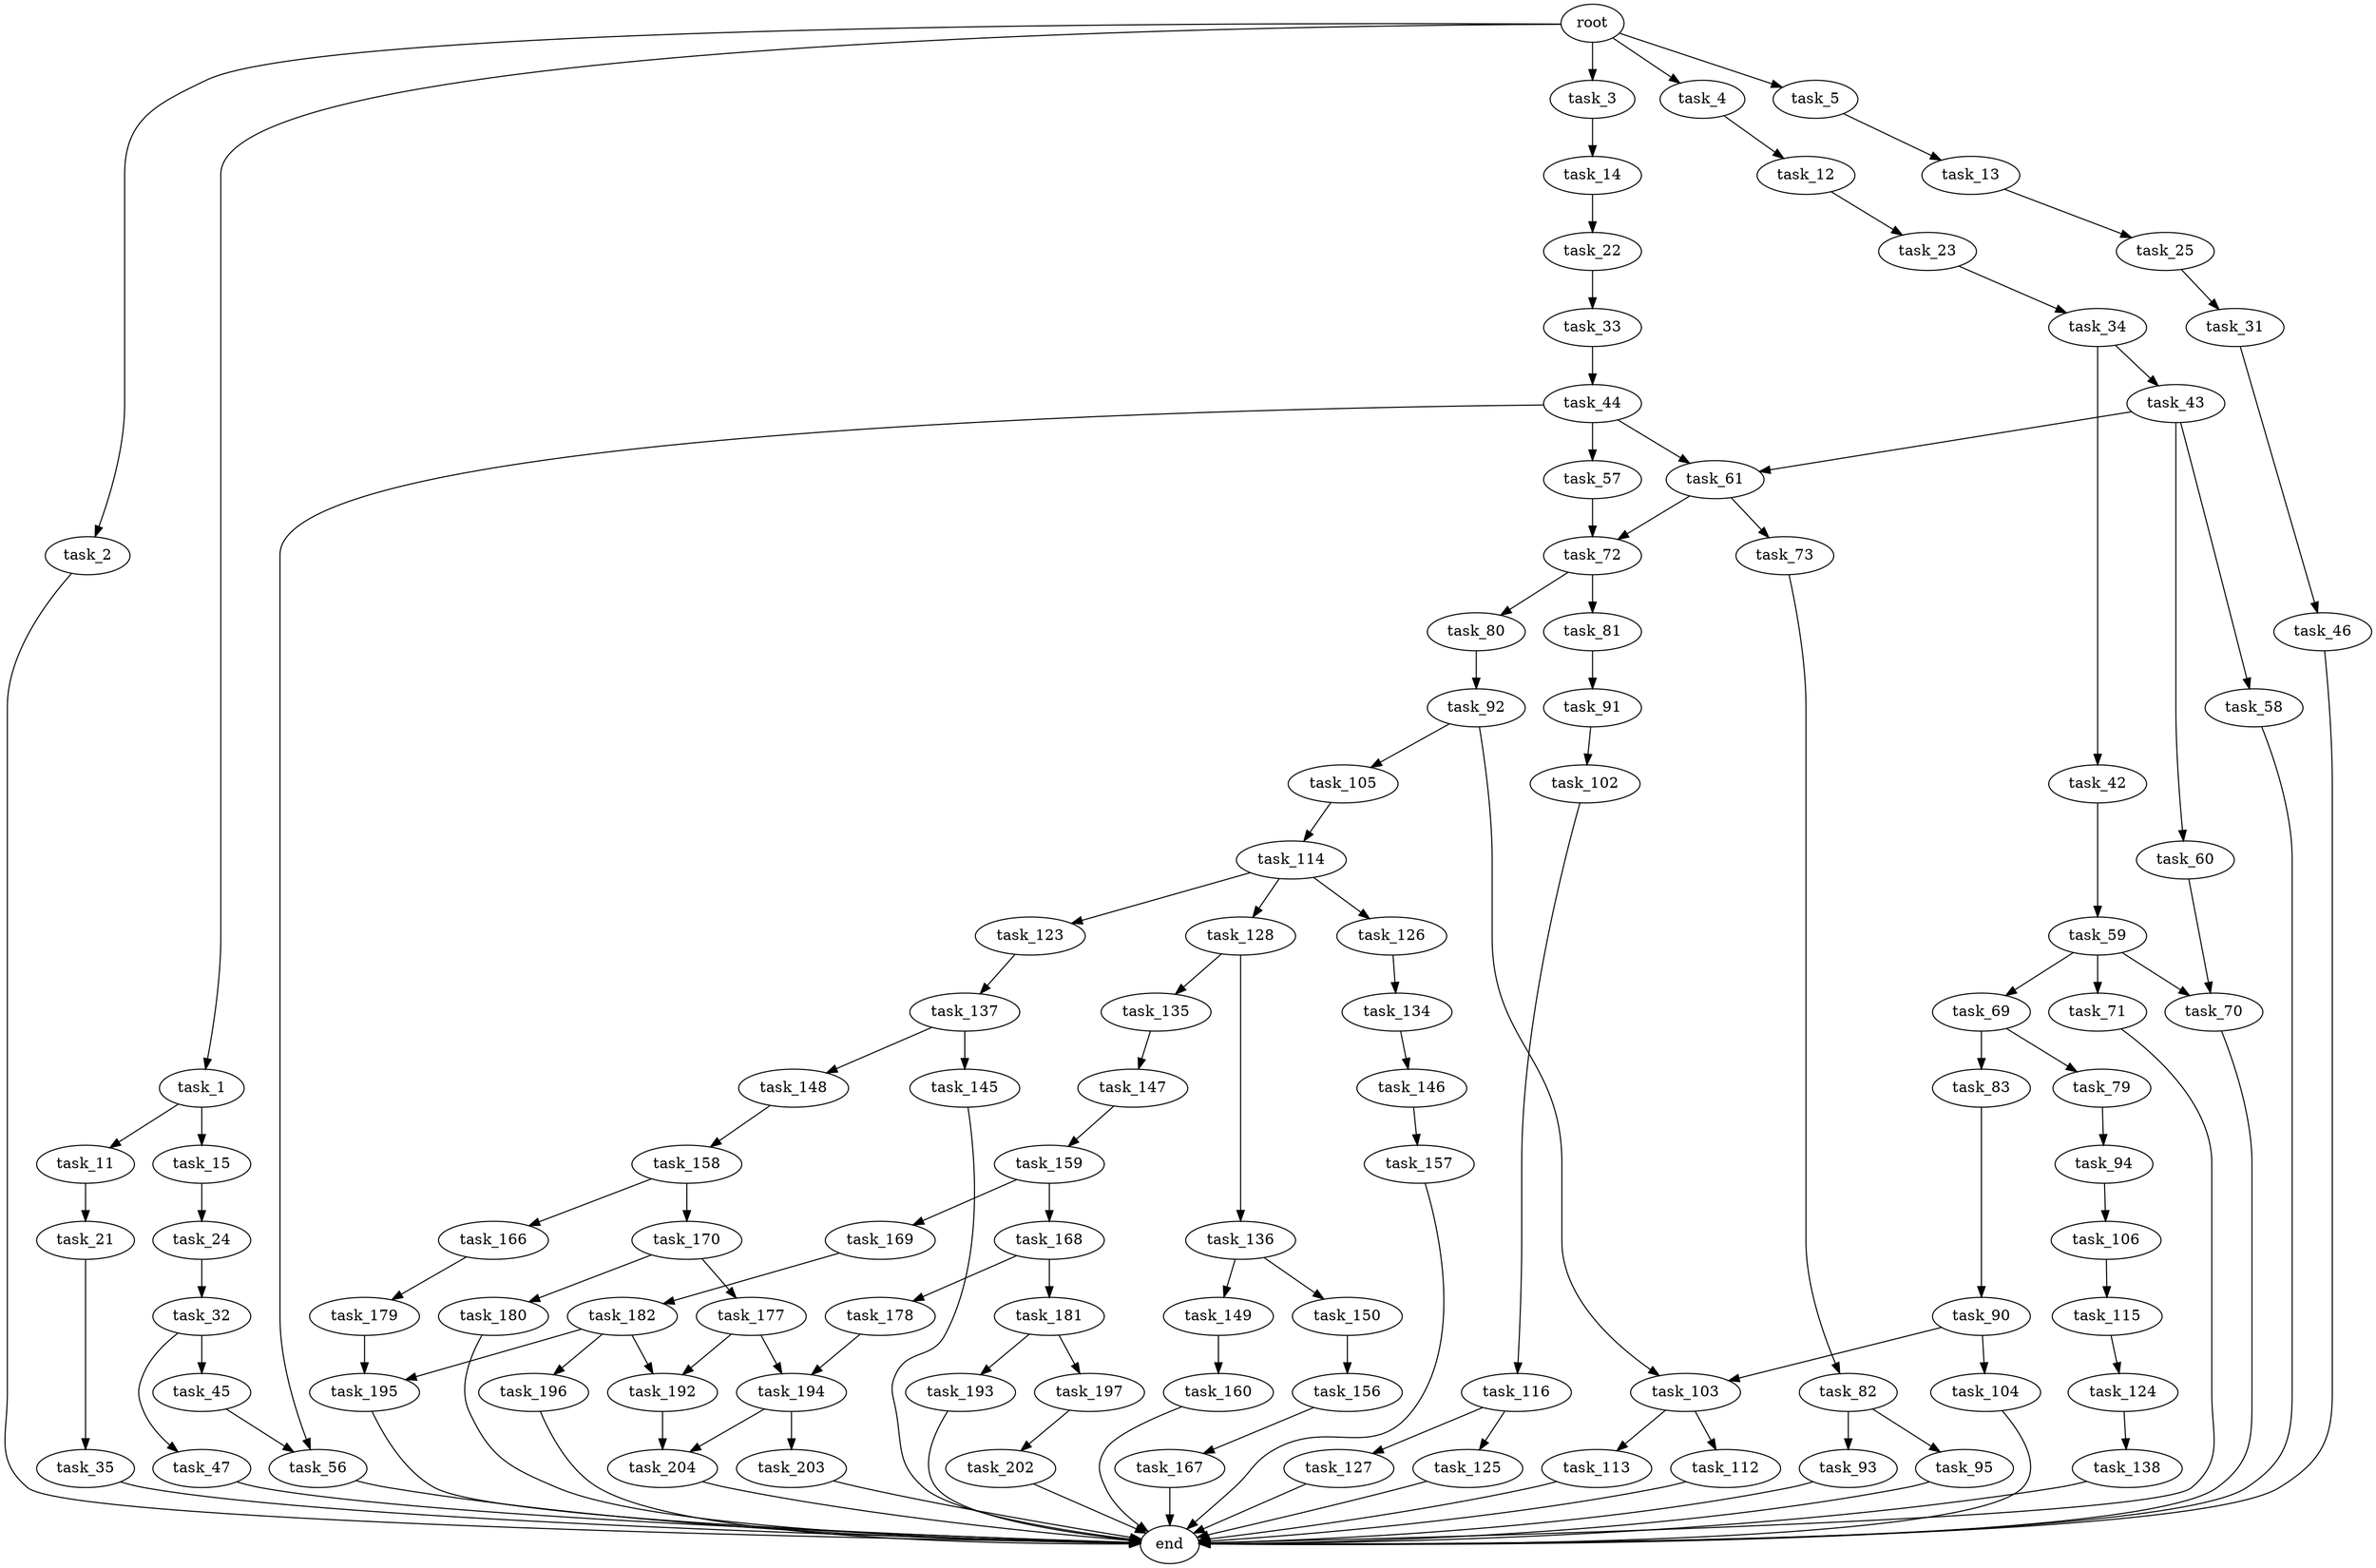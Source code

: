 digraph G {
  root [size="0.000000"];
  task_1 [size="30910713144.000000"];
  task_2 [size="1073741824000.000000"];
  task_3 [size="68719476736.000000"];
  task_4 [size="68719476736.000000"];
  task_5 [size="396356248756.000000"];
  task_11 [size="1585278118.000000"];
  task_15 [size="231928233984.000000"];
  end [size="0.000000"];
  task_14 [size="4554339432.000000"];
  task_12 [size="28991029248.000000"];
  task_13 [size="3544692175.000000"];
  task_21 [size="368293445632.000000"];
  task_23 [size="231928233984.000000"];
  task_25 [size="549755813888.000000"];
  task_22 [size="17188445428.000000"];
  task_24 [size="12024141484.000000"];
  task_35 [size="33166974230.000000"];
  task_33 [size="270333254832.000000"];
  task_34 [size="43058221608.000000"];
  task_32 [size="297773693517.000000"];
  task_31 [size="38393551225.000000"];
  task_46 [size="9348560842.000000"];
  task_45 [size="21133627302.000000"];
  task_47 [size="782757789696.000000"];
  task_44 [size="12076263173.000000"];
  task_42 [size="8589934592.000000"];
  task_43 [size="368293445632.000000"];
  task_59 [size="26136027214.000000"];
  task_58 [size="8589934592.000000"];
  task_60 [size="199011467149.000000"];
  task_61 [size="1073741824000.000000"];
  task_56 [size="826479124120.000000"];
  task_57 [size="365694728410.000000"];
  task_72 [size="28991029248.000000"];
  task_69 [size="11858614870.000000"];
  task_70 [size="1529116505.000000"];
  task_71 [size="68719476736.000000"];
  task_73 [size="134217728000.000000"];
  task_79 [size="567452890610.000000"];
  task_83 [size="1038868862483.000000"];
  task_80 [size="368293445632.000000"];
  task_81 [size="1073741824000.000000"];
  task_82 [size="782757789696.000000"];
  task_94 [size="43791224135.000000"];
  task_92 [size="41629089430.000000"];
  task_91 [size="28991029248.000000"];
  task_93 [size="1260769356990.000000"];
  task_95 [size="68719476736.000000"];
  task_90 [size="1910431447.000000"];
  task_103 [size="134217728000.000000"];
  task_104 [size="995312958760.000000"];
  task_102 [size="28991029248.000000"];
  task_105 [size="782757789696.000000"];
  task_106 [size="17604067380.000000"];
  task_116 [size="197056197684.000000"];
  task_112 [size="42018753956.000000"];
  task_113 [size="68719476736.000000"];
  task_114 [size="996910980.000000"];
  task_115 [size="192882620388.000000"];
  task_123 [size="810170684039.000000"];
  task_126 [size="31630666372.000000"];
  task_128 [size="46724622360.000000"];
  task_124 [size="134217728000.000000"];
  task_125 [size="26933005341.000000"];
  task_127 [size="1073741824000.000000"];
  task_137 [size="28991029248.000000"];
  task_138 [size="134217728000.000000"];
  task_134 [size="47236543090.000000"];
  task_135 [size="31906992278.000000"];
  task_136 [size="13768100437.000000"];
  task_146 [size="28991029248.000000"];
  task_147 [size="16710793866.000000"];
  task_149 [size="28991029248.000000"];
  task_150 [size="1073741824000.000000"];
  task_145 [size="231928233984.000000"];
  task_148 [size="782757789696.000000"];
  task_157 [size="900679692638.000000"];
  task_159 [size="43515114360.000000"];
  task_158 [size="231928233984.000000"];
  task_160 [size="34595585749.000000"];
  task_156 [size="7472490355.000000"];
  task_167 [size="12619579942.000000"];
  task_166 [size="588301049490.000000"];
  task_170 [size="99668736650.000000"];
  task_168 [size="43281691690.000000"];
  task_169 [size="832932351612.000000"];
  task_179 [size="8589934592.000000"];
  task_178 [size="28991029248.000000"];
  task_181 [size="11046622334.000000"];
  task_182 [size="368293445632.000000"];
  task_177 [size="213281599138.000000"];
  task_180 [size="68719476736.000000"];
  task_192 [size="68719476736.000000"];
  task_194 [size="8589934592.000000"];
  task_195 [size="14964106663.000000"];
  task_193 [size="24326061094.000000"];
  task_197 [size="68719476736.000000"];
  task_196 [size="99794921964.000000"];
  task_204 [size="1517596692.000000"];
  task_203 [size="134217728000.000000"];
  task_202 [size="7859831988.000000"];

  root -> task_1 [size="1.000000"];
  root -> task_2 [size="1.000000"];
  root -> task_3 [size="1.000000"];
  root -> task_4 [size="1.000000"];
  root -> task_5 [size="1.000000"];
  task_1 -> task_11 [size="838860800.000000"];
  task_1 -> task_15 [size="838860800.000000"];
  task_2 -> end [size="1.000000"];
  task_3 -> task_14 [size="134217728.000000"];
  task_4 -> task_12 [size="134217728.000000"];
  task_5 -> task_13 [size="536870912.000000"];
  task_11 -> task_21 [size="134217728.000000"];
  task_15 -> task_24 [size="301989888.000000"];
  task_14 -> task_22 [size="75497472.000000"];
  task_12 -> task_23 [size="75497472.000000"];
  task_13 -> task_25 [size="301989888.000000"];
  task_21 -> task_35 [size="411041792.000000"];
  task_23 -> task_34 [size="301989888.000000"];
  task_25 -> task_31 [size="536870912.000000"];
  task_22 -> task_33 [size="838860800.000000"];
  task_24 -> task_32 [size="838860800.000000"];
  task_35 -> end [size="1.000000"];
  task_33 -> task_44 [size="209715200.000000"];
  task_34 -> task_42 [size="134217728.000000"];
  task_34 -> task_43 [size="134217728.000000"];
  task_32 -> task_45 [size="411041792.000000"];
  task_32 -> task_47 [size="411041792.000000"];
  task_31 -> task_46 [size="838860800.000000"];
  task_46 -> end [size="1.000000"];
  task_45 -> task_56 [size="536870912.000000"];
  task_47 -> end [size="1.000000"];
  task_44 -> task_56 [size="411041792.000000"];
  task_44 -> task_57 [size="411041792.000000"];
  task_44 -> task_61 [size="411041792.000000"];
  task_42 -> task_59 [size="33554432.000000"];
  task_43 -> task_58 [size="411041792.000000"];
  task_43 -> task_60 [size="411041792.000000"];
  task_43 -> task_61 [size="411041792.000000"];
  task_59 -> task_69 [size="411041792.000000"];
  task_59 -> task_70 [size="411041792.000000"];
  task_59 -> task_71 [size="411041792.000000"];
  task_58 -> end [size="1.000000"];
  task_60 -> task_70 [size="209715200.000000"];
  task_61 -> task_72 [size="838860800.000000"];
  task_61 -> task_73 [size="838860800.000000"];
  task_56 -> end [size="1.000000"];
  task_57 -> task_72 [size="411041792.000000"];
  task_72 -> task_80 [size="75497472.000000"];
  task_72 -> task_81 [size="75497472.000000"];
  task_69 -> task_79 [size="209715200.000000"];
  task_69 -> task_83 [size="209715200.000000"];
  task_70 -> end [size="1.000000"];
  task_71 -> end [size="1.000000"];
  task_73 -> task_82 [size="209715200.000000"];
  task_79 -> task_94 [size="838860800.000000"];
  task_83 -> task_90 [size="679477248.000000"];
  task_80 -> task_92 [size="411041792.000000"];
  task_81 -> task_91 [size="838860800.000000"];
  task_82 -> task_93 [size="679477248.000000"];
  task_82 -> task_95 [size="679477248.000000"];
  task_94 -> task_106 [size="75497472.000000"];
  task_92 -> task_103 [size="33554432.000000"];
  task_92 -> task_105 [size="33554432.000000"];
  task_91 -> task_102 [size="75497472.000000"];
  task_93 -> end [size="1.000000"];
  task_95 -> end [size="1.000000"];
  task_90 -> task_103 [size="134217728.000000"];
  task_90 -> task_104 [size="134217728.000000"];
  task_103 -> task_112 [size="209715200.000000"];
  task_103 -> task_113 [size="209715200.000000"];
  task_104 -> end [size="1.000000"];
  task_102 -> task_116 [size="75497472.000000"];
  task_105 -> task_114 [size="679477248.000000"];
  task_106 -> task_115 [size="411041792.000000"];
  task_116 -> task_125 [size="209715200.000000"];
  task_116 -> task_127 [size="209715200.000000"];
  task_112 -> end [size="1.000000"];
  task_113 -> end [size="1.000000"];
  task_114 -> task_123 [size="33554432.000000"];
  task_114 -> task_126 [size="33554432.000000"];
  task_114 -> task_128 [size="33554432.000000"];
  task_115 -> task_124 [size="134217728.000000"];
  task_123 -> task_137 [size="838860800.000000"];
  task_126 -> task_134 [size="536870912.000000"];
  task_128 -> task_135 [size="134217728.000000"];
  task_128 -> task_136 [size="134217728.000000"];
  task_124 -> task_138 [size="209715200.000000"];
  task_125 -> end [size="1.000000"];
  task_127 -> end [size="1.000000"];
  task_137 -> task_145 [size="75497472.000000"];
  task_137 -> task_148 [size="75497472.000000"];
  task_138 -> end [size="1.000000"];
  task_134 -> task_146 [size="33554432.000000"];
  task_135 -> task_147 [size="838860800.000000"];
  task_136 -> task_149 [size="411041792.000000"];
  task_136 -> task_150 [size="411041792.000000"];
  task_146 -> task_157 [size="75497472.000000"];
  task_147 -> task_159 [size="536870912.000000"];
  task_149 -> task_160 [size="75497472.000000"];
  task_150 -> task_156 [size="838860800.000000"];
  task_145 -> end [size="1.000000"];
  task_148 -> task_158 [size="679477248.000000"];
  task_157 -> end [size="1.000000"];
  task_159 -> task_168 [size="33554432.000000"];
  task_159 -> task_169 [size="33554432.000000"];
  task_158 -> task_166 [size="301989888.000000"];
  task_158 -> task_170 [size="301989888.000000"];
  task_160 -> end [size="1.000000"];
  task_156 -> task_167 [size="411041792.000000"];
  task_167 -> end [size="1.000000"];
  task_166 -> task_179 [size="411041792.000000"];
  task_170 -> task_177 [size="301989888.000000"];
  task_170 -> task_180 [size="301989888.000000"];
  task_168 -> task_178 [size="33554432.000000"];
  task_168 -> task_181 [size="33554432.000000"];
  task_169 -> task_182 [size="679477248.000000"];
  task_179 -> task_195 [size="33554432.000000"];
  task_178 -> task_194 [size="75497472.000000"];
  task_181 -> task_193 [size="679477248.000000"];
  task_181 -> task_197 [size="679477248.000000"];
  task_182 -> task_192 [size="411041792.000000"];
  task_182 -> task_195 [size="411041792.000000"];
  task_182 -> task_196 [size="411041792.000000"];
  task_177 -> task_192 [size="301989888.000000"];
  task_177 -> task_194 [size="301989888.000000"];
  task_180 -> end [size="1.000000"];
  task_192 -> task_204 [size="134217728.000000"];
  task_194 -> task_203 [size="33554432.000000"];
  task_194 -> task_204 [size="33554432.000000"];
  task_195 -> end [size="1.000000"];
  task_193 -> end [size="1.000000"];
  task_197 -> task_202 [size="134217728.000000"];
  task_196 -> end [size="1.000000"];
  task_204 -> end [size="1.000000"];
  task_203 -> end [size="1.000000"];
  task_202 -> end [size="1.000000"];
}

